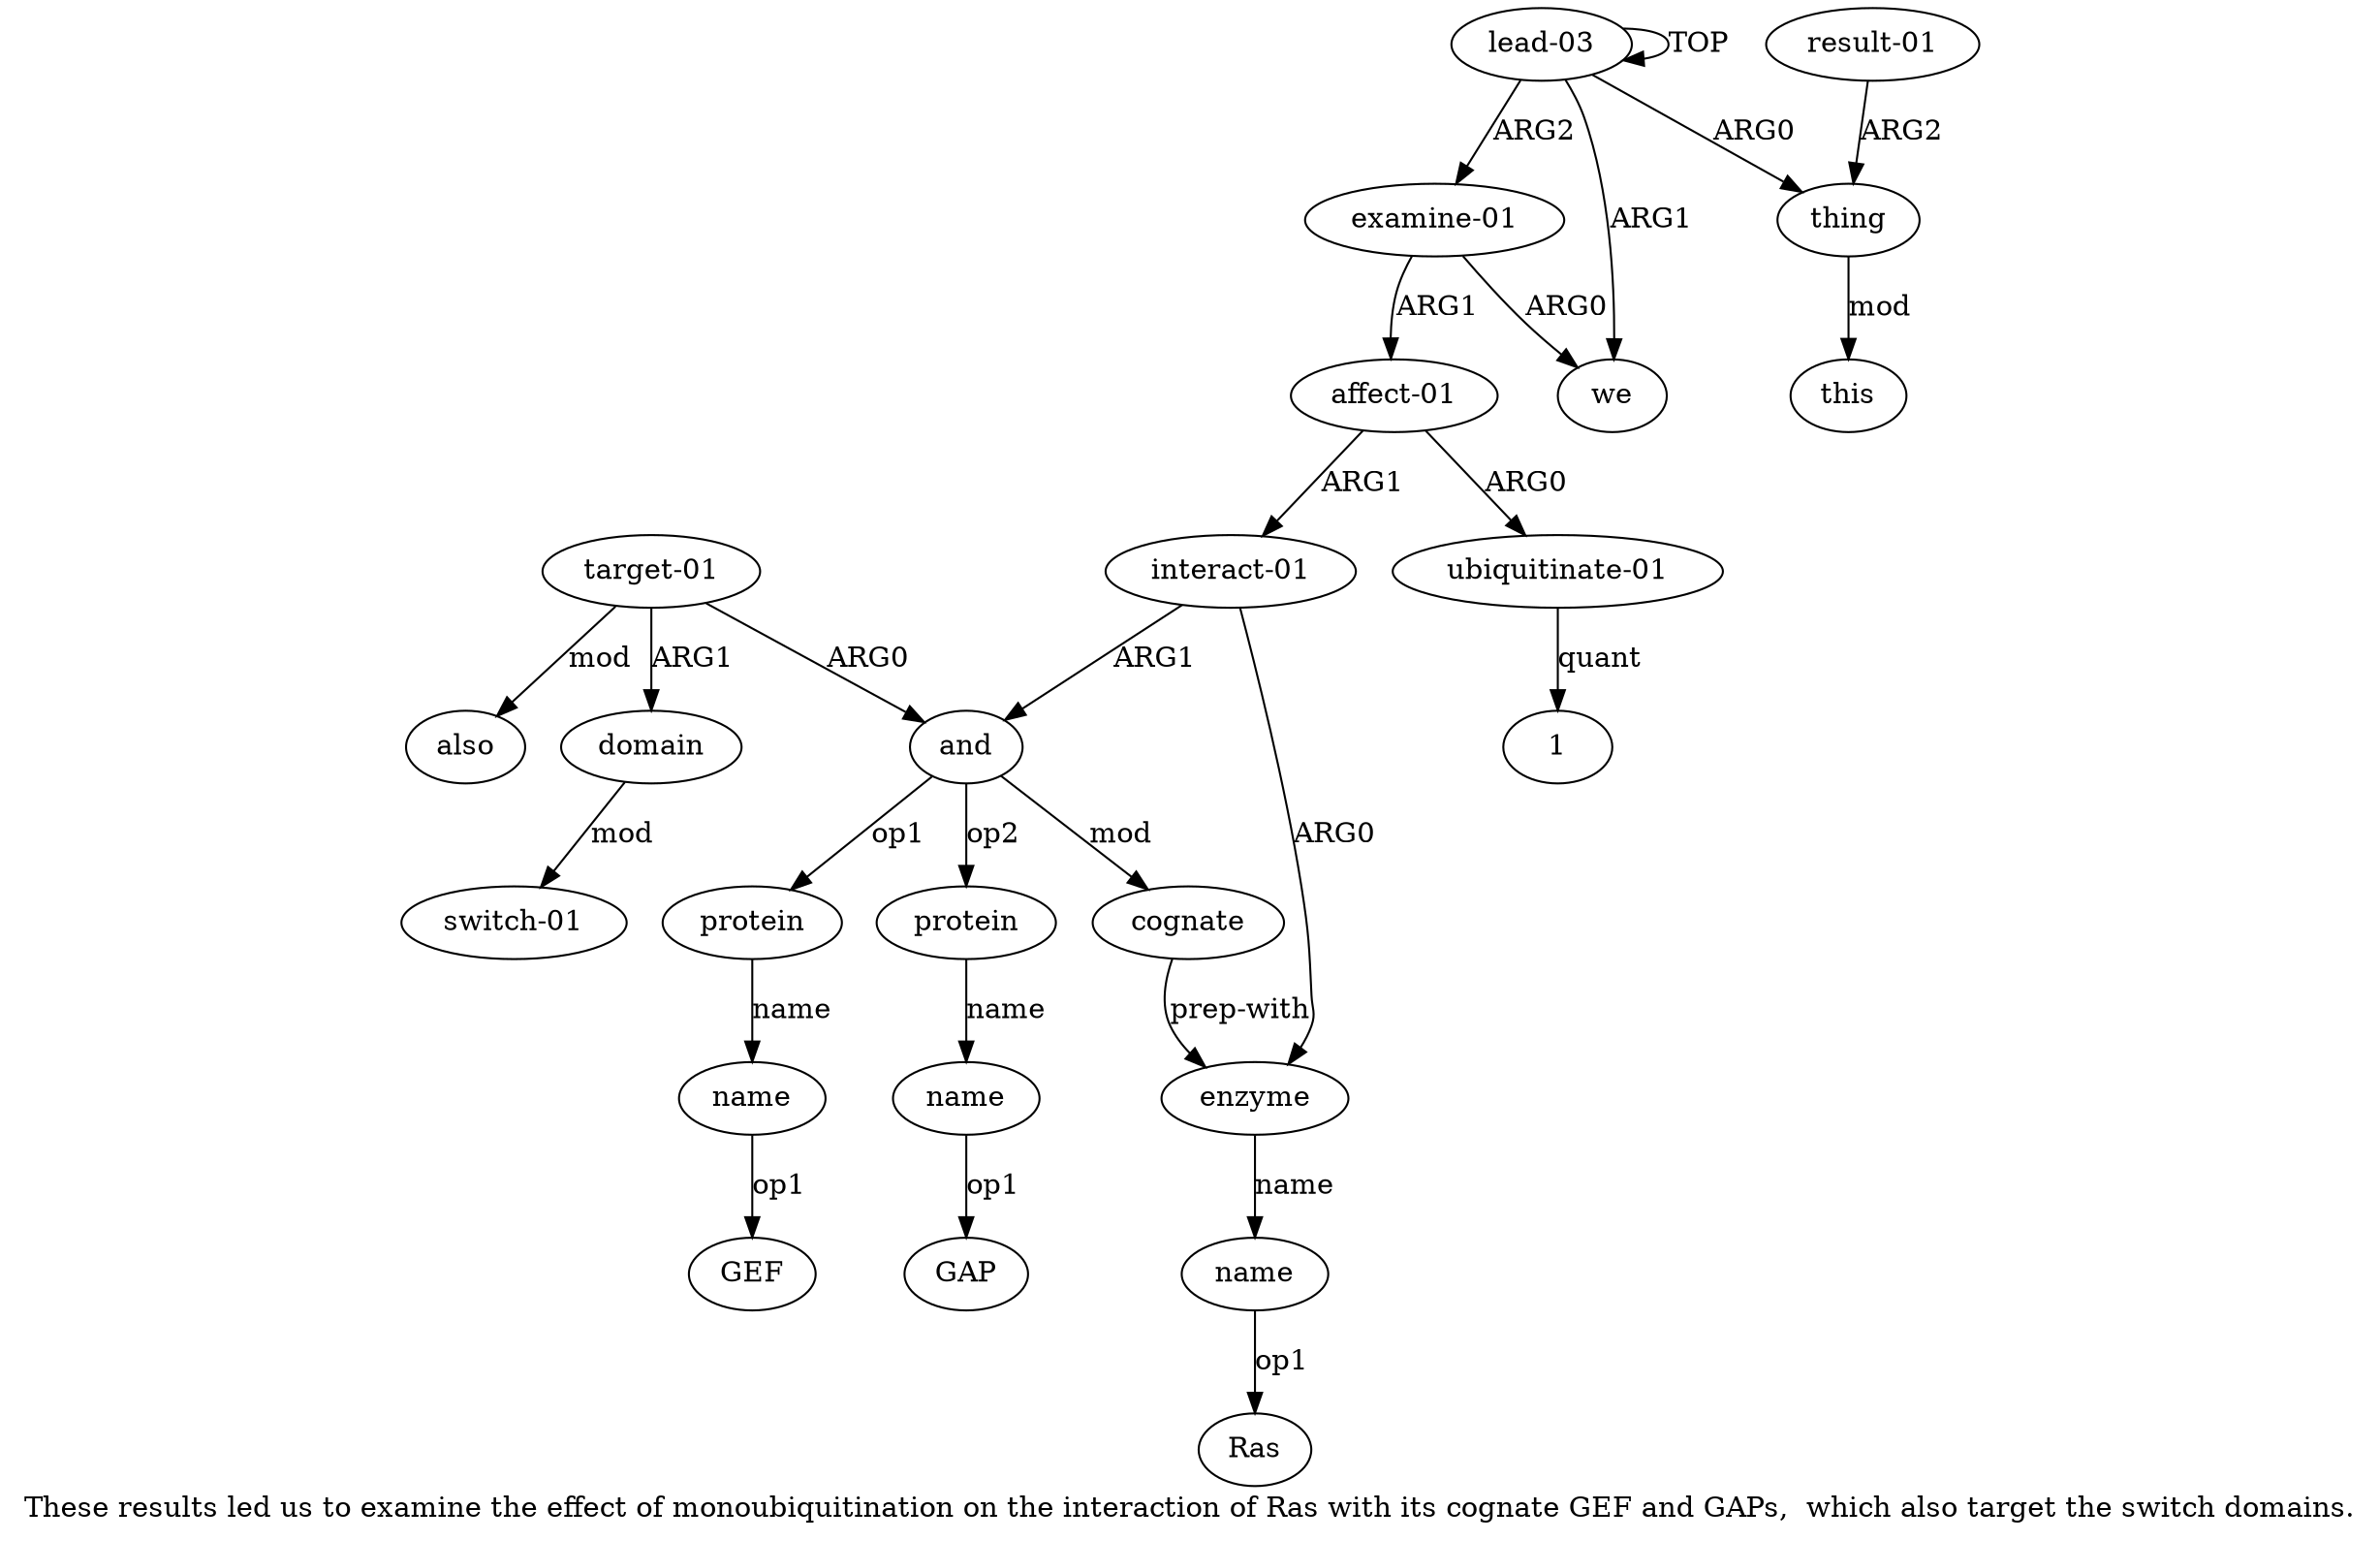 digraph  {
	graph [label="These results led us to examine the effect of monoubiquitination on the interaction of Ras with its cognate GEF and GAPs,  which \
also target the switch domains."];
	node [label="\N"];
	a20	 [color=black,
		gold_ind=20,
		gold_label=also,
		label=also,
		test_ind=20,
		test_label=also];
	"a15 GAP"	 [color=black,
		gold_ind=-1,
		gold_label=GAP,
		label=GAP,
		test_ind=-1,
		test_label=GAP];
	"a13 GEF"	 [color=black,
		gold_ind=-1,
		gold_label=GEF,
		label=GEF,
		test_ind=-1,
		test_label=GEF];
	"a7 1"	 [color=black,
		gold_ind=-1,
		gold_label=1,
		label=1,
		test_ind=-1,
		test_label=1];
	a15	 [color=black,
		gold_ind=15,
		gold_label=name,
		label=name,
		test_ind=15,
		test_label=name];
	a15 -> "a15 GAP" [key=0,
	color=black,
	gold_label=op1,
	label=op1,
	test_label=op1];
a14 [color=black,
	gold_ind=14,
	gold_label=protein,
	label=protein,
	test_ind=14,
	test_label=protein];
a14 -> a15 [key=0,
color=black,
gold_label=name,
label=name,
test_label=name];
a17 [color=black,
gold_ind=17,
gold_label="target-01",
label="target-01",
test_ind=17,
test_label="target-01"];
a17 -> a20 [key=0,
color=black,
gold_label=mod,
label=mod,
test_label=mod];
a11 [color=black,
gold_ind=11,
gold_label=and,
label=and,
test_ind=11,
test_label=and];
a17 -> a11 [key=0,
color=black,
gold_label=ARG0,
label=ARG0,
test_label=ARG0];
a18 [color=black,
gold_ind=18,
gold_label=domain,
label=domain,
test_ind=18,
test_label=domain];
a17 -> a18 [key=0,
color=black,
gold_label=ARG1,
label=ARG1,
test_label=ARG1];
a16 [color=black,
gold_ind=16,
gold_label=cognate,
label=cognate,
test_ind=16,
test_label=cognate];
a9 [color=black,
gold_ind=9,
gold_label=enzyme,
label=enzyme,
test_ind=9,
test_label=enzyme];
a16 -> a9 [key=0,
color=black,
gold_label="prep-with",
label="prep-with",
test_label="prep-with"];
a11 -> a14 [key=0,
color=black,
gold_label=op2,
label=op2,
test_label=op2];
a11 -> a16 [key=0,
color=black,
gold_label=mod,
label=mod,
test_label=mod];
a12 [color=black,
gold_ind=12,
gold_label=protein,
label=protein,
test_ind=12,
test_label=protein];
a11 -> a12 [key=0,
color=black,
gold_label=op1,
label=op1,
test_label=op1];
a10 [color=black,
gold_ind=10,
gold_label=name,
label=name,
test_ind=10,
test_label=name];
"a10 Ras" [color=black,
gold_ind=-1,
gold_label=Ras,
label=Ras,
test_ind=-1,
test_label=Ras];
a10 -> "a10 Ras" [key=0,
color=black,
gold_label=op1,
label=op1,
test_label=op1];
a13 [color=black,
gold_ind=13,
gold_label=name,
label=name,
test_ind=13,
test_label=name];
a13 -> "a13 GEF" [key=0,
color=black,
gold_label=op1,
label=op1,
test_label=op1];
a12 -> a13 [key=0,
color=black,
gold_label=name,
label=name,
test_label=name];
a19 [color=black,
gold_ind=19,
gold_label="switch-01",
label="switch-01",
test_ind=19,
test_label="switch-01"];
a18 -> a19 [key=0,
color=black,
gold_label=mod,
label=mod,
test_label=mod];
a1 [color=black,
gold_ind=1,
gold_label=thing,
label=thing,
test_ind=1,
test_label=thing];
a3 [color=black,
gold_ind=3,
gold_label=this,
label=this,
test_ind=3,
test_label=this];
a1 -> a3 [key=0,
color=black,
gold_label=mod,
label=mod,
test_label=mod];
a0 [color=black,
gold_ind=0,
gold_label="lead-03",
label="lead-03",
test_ind=0,
test_label="lead-03"];
a0 -> a1 [key=0,
color=black,
gold_label=ARG0,
label=ARG0,
test_label=ARG0];
a0 -> a0 [key=0,
color=black,
gold_label=TOP,
label=TOP,
test_label=TOP];
a5 [color=black,
gold_ind=5,
gold_label="examine-01",
label="examine-01",
test_ind=5,
test_label="examine-01"];
a0 -> a5 [key=0,
color=black,
gold_label=ARG2,
label=ARG2,
test_label=ARG2];
a4 [color=black,
gold_ind=4,
gold_label=we,
label=we,
test_ind=4,
test_label=we];
a0 -> a4 [key=0,
color=black,
gold_label=ARG1,
label=ARG1,
test_label=ARG1];
a2 [color=black,
gold_ind=2,
gold_label="result-01",
label="result-01",
test_ind=2,
test_label="result-01"];
a2 -> a1 [key=0,
color=black,
gold_label=ARG2,
label=ARG2,
test_label=ARG2];
a5 -> a4 [key=0,
color=black,
gold_label=ARG0,
label=ARG0,
test_label=ARG0];
a6 [color=black,
gold_ind=6,
gold_label="affect-01",
label="affect-01",
test_ind=6,
test_label="affect-01"];
a5 -> a6 [key=0,
color=black,
gold_label=ARG1,
label=ARG1,
test_label=ARG1];
a7 [color=black,
gold_ind=7,
gold_label="ubiquitinate-01",
label="ubiquitinate-01",
test_ind=7,
test_label="ubiquitinate-01"];
a7 -> "a7 1" [key=0,
color=black,
gold_label=quant,
label=quant,
test_label=quant];
a6 -> a7 [key=0,
color=black,
gold_label=ARG0,
label=ARG0,
test_label=ARG0];
a8 [color=black,
gold_ind=8,
gold_label="interact-01",
label="interact-01",
test_ind=8,
test_label="interact-01"];
a6 -> a8 [key=0,
color=black,
gold_label=ARG1,
label=ARG1,
test_label=ARG1];
a9 -> a10 [key=0,
color=black,
gold_label=name,
label=name,
test_label=name];
a8 -> a11 [key=0,
color=black,
gold_label=ARG1,
label=ARG1,
test_label=ARG1];
a8 -> a9 [key=0,
color=black,
gold_label=ARG0,
label=ARG0,
test_label=ARG0];
}
